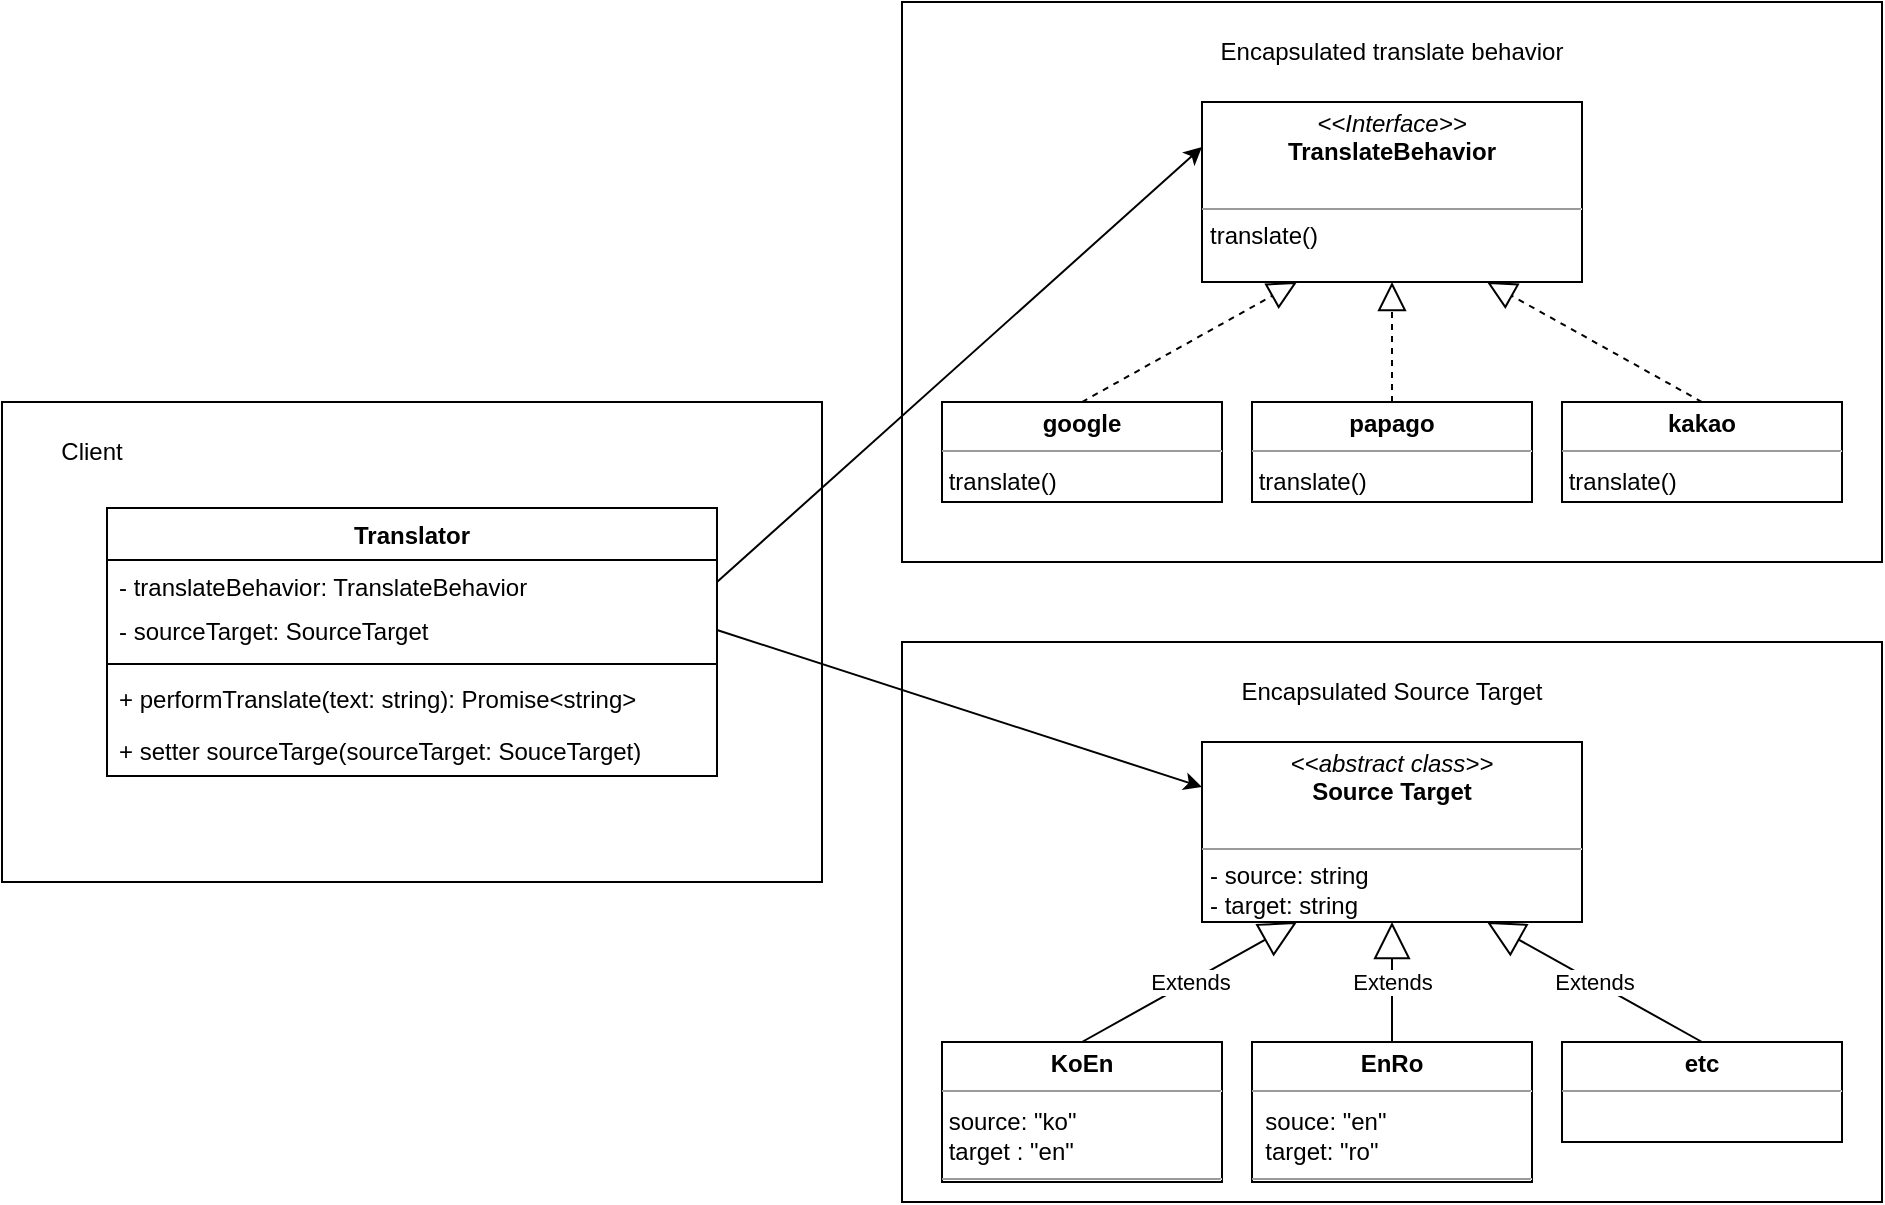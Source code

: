<mxfile version="14.4.9" type="device"><diagram id="C5RBs43oDa-KdzZeNtuy" name="Page-1"><mxGraphModel dx="1209" dy="1950" grid="1" gridSize="10" guides="1" tooltips="1" connect="1" arrows="1" fold="1" page="1" pageScale="1" pageWidth="827" pageHeight="1169" math="0" shadow="0"><root><mxCell id="WIyWlLk6GJQsqaUBKTNV-0"/><mxCell id="WIyWlLk6GJQsqaUBKTNV-1" parent="WIyWlLk6GJQsqaUBKTNV-0"/><mxCell id="PBeJfpmSZchIGbYQIwJT-0" value="" style="rounded=0;whiteSpace=wrap;html=1;" vertex="1" parent="WIyWlLk6GJQsqaUBKTNV-1"><mxGeometry x="50" y="90" width="410" height="240" as="geometry"/></mxCell><mxCell id="PBeJfpmSZchIGbYQIwJT-1" value="Client" style="text;html=1;strokeColor=none;fillColor=none;align=center;verticalAlign=middle;whiteSpace=wrap;rounded=0;" vertex="1" parent="WIyWlLk6GJQsqaUBKTNV-1"><mxGeometry x="50" y="90" width="90" height="50" as="geometry"/></mxCell><mxCell id="PBeJfpmSZchIGbYQIwJT-2" value="Translator" style="swimlane;fontStyle=1;align=center;verticalAlign=top;childLayout=stackLayout;horizontal=1;startSize=26;horizontalStack=0;resizeParent=1;resizeParentMax=0;resizeLast=0;collapsible=1;marginBottom=0;" vertex="1" parent="WIyWlLk6GJQsqaUBKTNV-1"><mxGeometry x="102.5" y="143" width="305" height="134" as="geometry"/></mxCell><mxCell id="PBeJfpmSZchIGbYQIwJT-3" value="- translateBehavior: TranslateBehavior" style="text;strokeColor=none;fillColor=none;align=left;verticalAlign=top;spacingLeft=4;spacingRight=4;overflow=hidden;rotatable=0;points=[[0,0.5],[1,0.5]];portConstraint=eastwest;" vertex="1" parent="PBeJfpmSZchIGbYQIwJT-2"><mxGeometry y="26" width="305" height="22" as="geometry"/></mxCell><mxCell id="PBeJfpmSZchIGbYQIwJT-6" value="- sourceTarget: SourceTarget" style="text;strokeColor=none;fillColor=none;align=left;verticalAlign=top;spacingLeft=4;spacingRight=4;overflow=hidden;rotatable=0;points=[[0,0.5],[1,0.5]];portConstraint=eastwest;" vertex="1" parent="PBeJfpmSZchIGbYQIwJT-2"><mxGeometry y="48" width="305" height="26" as="geometry"/></mxCell><mxCell id="PBeJfpmSZchIGbYQIwJT-4" value="" style="line;strokeWidth=1;fillColor=none;align=left;verticalAlign=middle;spacingTop=-1;spacingLeft=3;spacingRight=3;rotatable=0;labelPosition=right;points=[];portConstraint=eastwest;" vertex="1" parent="PBeJfpmSZchIGbYQIwJT-2"><mxGeometry y="74" width="305" height="8" as="geometry"/></mxCell><mxCell id="PBeJfpmSZchIGbYQIwJT-5" value="+ performTranslate(text: string): Promise&lt;string&gt;" style="text;strokeColor=none;fillColor=none;align=left;verticalAlign=top;spacingLeft=4;spacingRight=4;overflow=hidden;rotatable=0;points=[[0,0.5],[1,0.5]];portConstraint=eastwest;" vertex="1" parent="PBeJfpmSZchIGbYQIwJT-2"><mxGeometry y="82" width="305" height="26" as="geometry"/></mxCell><mxCell id="PBeJfpmSZchIGbYQIwJT-7" value="+ setter sourceTarge(sourceTarget: SouceTarget) " style="text;strokeColor=none;fillColor=none;align=left;verticalAlign=top;spacingLeft=4;spacingRight=4;overflow=hidden;rotatable=0;points=[[0,0.5],[1,0.5]];portConstraint=eastwest;" vertex="1" parent="PBeJfpmSZchIGbYQIwJT-2"><mxGeometry y="108" width="305" height="26" as="geometry"/></mxCell><mxCell id="PBeJfpmSZchIGbYQIwJT-8" value="" style="rounded=0;whiteSpace=wrap;html=1;" vertex="1" parent="WIyWlLk6GJQsqaUBKTNV-1"><mxGeometry x="500" y="-110" width="490" height="280" as="geometry"/></mxCell><mxCell id="PBeJfpmSZchIGbYQIwJT-9" value="Encapsulated translate behavior" style="text;html=1;strokeColor=none;fillColor=none;align=center;verticalAlign=middle;whiteSpace=wrap;rounded=0;" vertex="1" parent="WIyWlLk6GJQsqaUBKTNV-1"><mxGeometry x="650" y="-110" width="190" height="50" as="geometry"/></mxCell><mxCell id="PBeJfpmSZchIGbYQIwJT-10" value="&lt;p style=&quot;margin: 0px ; margin-top: 4px ; text-align: center&quot;&gt;&lt;i&gt;&amp;lt;&amp;lt;Interface&amp;gt;&amp;gt;&lt;/i&gt;&lt;br&gt;&lt;b&gt;TranslateBehavior&lt;/b&gt;&lt;/p&gt;&lt;p style=&quot;margin: 0px ; margin-left: 4px&quot;&gt;&lt;br&gt;&lt;/p&gt;&lt;hr size=&quot;1&quot;&gt;&lt;p style=&quot;margin: 0px ; margin-left: 4px&quot;&gt;translate()&lt;/p&gt;" style="verticalAlign=top;align=left;overflow=fill;fontSize=12;fontFamily=Helvetica;html=1;" vertex="1" parent="WIyWlLk6GJQsqaUBKTNV-1"><mxGeometry x="650" y="-60" width="190" height="90" as="geometry"/></mxCell><mxCell id="PBeJfpmSZchIGbYQIwJT-15" value="&lt;p style=&quot;margin: 0px ; margin-top: 4px ; text-align: center&quot;&gt;&lt;b&gt;google&lt;/b&gt;&lt;/p&gt;&lt;hr size=&quot;1&quot;&gt;&lt;div style=&quot;height: 2px&quot;&gt;&lt;/div&gt;&amp;nbsp;translate()&lt;hr size=&quot;1&quot;&gt;&lt;div style=&quot;height: 2px&quot;&gt;&lt;/div&gt;" style="verticalAlign=top;align=left;overflow=fill;fontSize=12;fontFamily=Helvetica;html=1;" vertex="1" parent="WIyWlLk6GJQsqaUBKTNV-1"><mxGeometry x="520" y="90" width="140" height="50" as="geometry"/></mxCell><mxCell id="PBeJfpmSZchIGbYQIwJT-16" value="&lt;p style=&quot;margin: 0px ; margin-top: 4px ; text-align: center&quot;&gt;&lt;b&gt;papago&lt;/b&gt;&lt;/p&gt;&lt;hr size=&quot;1&quot;&gt;&lt;div style=&quot;height: 2px&quot;&gt;&lt;/div&gt;&amp;nbsp;translate()&lt;hr size=&quot;1&quot;&gt;&lt;div style=&quot;height: 2px&quot;&gt;&lt;/div&gt;" style="verticalAlign=top;align=left;overflow=fill;fontSize=12;fontFamily=Helvetica;html=1;" vertex="1" parent="WIyWlLk6GJQsqaUBKTNV-1"><mxGeometry x="675" y="90" width="140" height="50" as="geometry"/></mxCell><mxCell id="PBeJfpmSZchIGbYQIwJT-17" value="&lt;p style=&quot;margin: 0px ; margin-top: 4px ; text-align: center&quot;&gt;&lt;b&gt;kakao&lt;/b&gt;&lt;/p&gt;&lt;hr size=&quot;1&quot;&gt;&lt;div style=&quot;height: 2px&quot;&gt;&lt;/div&gt;&amp;nbsp;translate()&lt;hr size=&quot;1&quot;&gt;&lt;div style=&quot;height: 2px&quot;&gt;&lt;/div&gt;" style="verticalAlign=top;align=left;overflow=fill;fontSize=12;fontFamily=Helvetica;html=1;" vertex="1" parent="WIyWlLk6GJQsqaUBKTNV-1"><mxGeometry x="830" y="90" width="140" height="50" as="geometry"/></mxCell><mxCell id="PBeJfpmSZchIGbYQIwJT-19" value="" style="endArrow=block;dashed=1;endFill=0;endSize=12;html=1;exitX=0.5;exitY=0;exitDx=0;exitDy=0;entryX=0.25;entryY=1;entryDx=0;entryDy=0;" edge="1" parent="WIyWlLk6GJQsqaUBKTNV-1" source="PBeJfpmSZchIGbYQIwJT-15" target="PBeJfpmSZchIGbYQIwJT-10"><mxGeometry width="160" relative="1" as="geometry"><mxPoint x="590" y="80" as="sourcePoint"/><mxPoint x="750" y="80" as="targetPoint"/></mxGeometry></mxCell><mxCell id="PBeJfpmSZchIGbYQIwJT-20" value="" style="endArrow=block;dashed=1;endFill=0;endSize=12;html=1;exitX=0.5;exitY=0;exitDx=0;exitDy=0;entryX=0.5;entryY=1;entryDx=0;entryDy=0;" edge="1" parent="WIyWlLk6GJQsqaUBKTNV-1" source="PBeJfpmSZchIGbYQIwJT-16" target="PBeJfpmSZchIGbYQIwJT-10"><mxGeometry width="160" relative="1" as="geometry"><mxPoint x="600" y="100" as="sourcePoint"/><mxPoint x="707.5" y="40" as="targetPoint"/></mxGeometry></mxCell><mxCell id="PBeJfpmSZchIGbYQIwJT-21" value="" style="endArrow=block;dashed=1;endFill=0;endSize=12;html=1;exitX=0.5;exitY=0;exitDx=0;exitDy=0;entryX=0.75;entryY=1;entryDx=0;entryDy=0;" edge="1" parent="WIyWlLk6GJQsqaUBKTNV-1" source="PBeJfpmSZchIGbYQIwJT-17" target="PBeJfpmSZchIGbYQIwJT-10"><mxGeometry width="160" relative="1" as="geometry"><mxPoint x="755" y="100" as="sourcePoint"/><mxPoint x="755" y="40" as="targetPoint"/></mxGeometry></mxCell><mxCell id="PBeJfpmSZchIGbYQIwJT-22" value="" style="rounded=0;whiteSpace=wrap;html=1;" vertex="1" parent="WIyWlLk6GJQsqaUBKTNV-1"><mxGeometry x="500" y="210" width="490" height="280" as="geometry"/></mxCell><mxCell id="PBeJfpmSZchIGbYQIwJT-23" value="Encapsulated Source Target" style="text;html=1;strokeColor=none;fillColor=none;align=center;verticalAlign=middle;whiteSpace=wrap;rounded=0;" vertex="1" parent="WIyWlLk6GJQsqaUBKTNV-1"><mxGeometry x="650" y="210" width="190" height="50" as="geometry"/></mxCell><mxCell id="PBeJfpmSZchIGbYQIwJT-24" value="&lt;p style=&quot;margin: 0px ; margin-top: 4px ; text-align: center&quot;&gt;&lt;i&gt;&amp;lt;&amp;lt;abstract class&amp;gt;&amp;gt;&lt;/i&gt;&lt;br&gt;&lt;b&gt;Source Target&lt;/b&gt;&lt;/p&gt;&lt;p style=&quot;margin: 0px ; margin-left: 4px&quot;&gt;&lt;br&gt;&lt;/p&gt;&lt;hr size=&quot;1&quot;&gt;&lt;p style=&quot;margin: 0px ; margin-left: 4px&quot;&gt;- source: string&lt;/p&gt;&lt;p style=&quot;margin: 0px ; margin-left: 4px&quot;&gt;- target: string&lt;/p&gt;&lt;p style=&quot;margin: 0px ; margin-left: 4px&quot;&gt;&lt;br&gt;&lt;/p&gt;" style="verticalAlign=top;align=left;overflow=fill;fontSize=12;fontFamily=Helvetica;html=1;" vertex="1" parent="WIyWlLk6GJQsqaUBKTNV-1"><mxGeometry x="650" y="260" width="190" height="90" as="geometry"/></mxCell><mxCell id="PBeJfpmSZchIGbYQIwJT-25" value="&lt;p style=&quot;margin: 0px ; margin-top: 4px ; text-align: center&quot;&gt;&lt;b&gt;KoEn&lt;/b&gt;&lt;/p&gt;&lt;hr size=&quot;1&quot;&gt;&lt;div style=&quot;height: 2px&quot;&gt;&lt;/div&gt;&amp;nbsp;source: &quot;ko&quot;&lt;br&gt;&amp;nbsp;target : &quot;en&quot;&lt;br&gt;&lt;hr size=&quot;1&quot;&gt;&lt;div style=&quot;height: 2px&quot;&gt;&lt;/div&gt;" style="verticalAlign=top;align=left;overflow=fill;fontSize=12;fontFamily=Helvetica;html=1;" vertex="1" parent="WIyWlLk6GJQsqaUBKTNV-1"><mxGeometry x="520" y="410" width="140" height="70" as="geometry"/></mxCell><mxCell id="PBeJfpmSZchIGbYQIwJT-26" value="&lt;p style=&quot;margin: 0px ; margin-top: 4px ; text-align: center&quot;&gt;&lt;b&gt;EnRo&lt;/b&gt;&lt;/p&gt;&lt;hr size=&quot;1&quot;&gt;&lt;div style=&quot;height: 2px&quot;&gt;&lt;/div&gt;&amp;nbsp; souce: &quot;en&quot;&lt;br&gt;&amp;nbsp; target: &quot;ro&quot;&lt;br&gt;&lt;hr size=&quot;1&quot;&gt;&lt;div style=&quot;height: 2px&quot;&gt;&lt;/div&gt;" style="verticalAlign=top;align=left;overflow=fill;fontSize=12;fontFamily=Helvetica;html=1;" vertex="1" parent="WIyWlLk6GJQsqaUBKTNV-1"><mxGeometry x="675" y="410" width="140" height="70" as="geometry"/></mxCell><mxCell id="PBeJfpmSZchIGbYQIwJT-27" value="&lt;p style=&quot;margin: 0px ; margin-top: 4px ; text-align: center&quot;&gt;&lt;b&gt;etc&lt;/b&gt;&lt;/p&gt;&lt;hr size=&quot;1&quot;&gt;&lt;div style=&quot;height: 2px&quot;&gt;&lt;/div&gt;&amp;nbsp;&lt;hr size=&quot;1&quot;&gt;&lt;div style=&quot;height: 2px&quot;&gt;&lt;/div&gt;" style="verticalAlign=top;align=left;overflow=fill;fontSize=12;fontFamily=Helvetica;html=1;" vertex="1" parent="WIyWlLk6GJQsqaUBKTNV-1"><mxGeometry x="830" y="410" width="140" height="50" as="geometry"/></mxCell><mxCell id="PBeJfpmSZchIGbYQIwJT-32" value="Extends" style="endArrow=block;endSize=16;endFill=0;html=1;exitX=0.5;exitY=0;exitDx=0;exitDy=0;entryX=0.25;entryY=1;entryDx=0;entryDy=0;" edge="1" parent="WIyWlLk6GJQsqaUBKTNV-1" source="PBeJfpmSZchIGbYQIwJT-25" target="PBeJfpmSZchIGbYQIwJT-24"><mxGeometry width="160" relative="1" as="geometry"><mxPoint x="590" y="220" as="sourcePoint"/><mxPoint x="750" y="220" as="targetPoint"/></mxGeometry></mxCell><mxCell id="PBeJfpmSZchIGbYQIwJT-33" value="Extends" style="endArrow=block;endSize=16;endFill=0;html=1;exitX=0.5;exitY=0;exitDx=0;exitDy=0;entryX=0.5;entryY=1;entryDx=0;entryDy=0;" edge="1" parent="WIyWlLk6GJQsqaUBKTNV-1" source="PBeJfpmSZchIGbYQIwJT-26" target="PBeJfpmSZchIGbYQIwJT-24"><mxGeometry width="160" relative="1" as="geometry"><mxPoint x="600" y="420" as="sourcePoint"/><mxPoint x="707.5" y="360" as="targetPoint"/></mxGeometry></mxCell><mxCell id="PBeJfpmSZchIGbYQIwJT-34" value="Extends" style="endArrow=block;endSize=16;endFill=0;html=1;exitX=0.5;exitY=0;exitDx=0;exitDy=0;entryX=0.75;entryY=1;entryDx=0;entryDy=0;" edge="1" parent="WIyWlLk6GJQsqaUBKTNV-1" source="PBeJfpmSZchIGbYQIwJT-27" target="PBeJfpmSZchIGbYQIwJT-24"><mxGeometry width="160" relative="1" as="geometry"><mxPoint x="755" y="420" as="sourcePoint"/><mxPoint x="755" y="360" as="targetPoint"/></mxGeometry></mxCell><mxCell id="PBeJfpmSZchIGbYQIwJT-35" value="" style="endArrow=classic;html=1;entryX=0;entryY=0.25;entryDx=0;entryDy=0;exitX=1;exitY=0.5;exitDx=0;exitDy=0;" edge="1" parent="WIyWlLk6GJQsqaUBKTNV-1" source="PBeJfpmSZchIGbYQIwJT-3" target="PBeJfpmSZchIGbYQIwJT-10"><mxGeometry width="50" height="50" relative="1" as="geometry"><mxPoint x="650" y="240" as="sourcePoint"/><mxPoint x="700" y="190" as="targetPoint"/></mxGeometry></mxCell><mxCell id="PBeJfpmSZchIGbYQIwJT-36" value="" style="endArrow=classic;html=1;entryX=0;entryY=0.25;entryDx=0;entryDy=0;exitX=1;exitY=0.5;exitDx=0;exitDy=0;" edge="1" parent="WIyWlLk6GJQsqaUBKTNV-1" source="PBeJfpmSZchIGbYQIwJT-6" target="PBeJfpmSZchIGbYQIwJT-24"><mxGeometry width="50" height="50" relative="1" as="geometry"><mxPoint x="417.5" y="190" as="sourcePoint"/><mxPoint x="660" y="-27.5" as="targetPoint"/></mxGeometry></mxCell></root></mxGraphModel></diagram></mxfile>